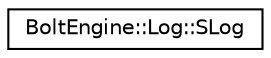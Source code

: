 digraph "Graphical Class Hierarchy"
{
  edge [fontname="Helvetica",fontsize="10",labelfontname="Helvetica",labelfontsize="10"];
  node [fontname="Helvetica",fontsize="10",shape=record];
  rankdir="LR";
  Node1 [label="BoltEngine::Log::SLog",height=0.2,width=0.4,color="black", fillcolor="white", style="filled",URL="$struct_bolt_engine_1_1_log_1_1_s_log.html"];
}
